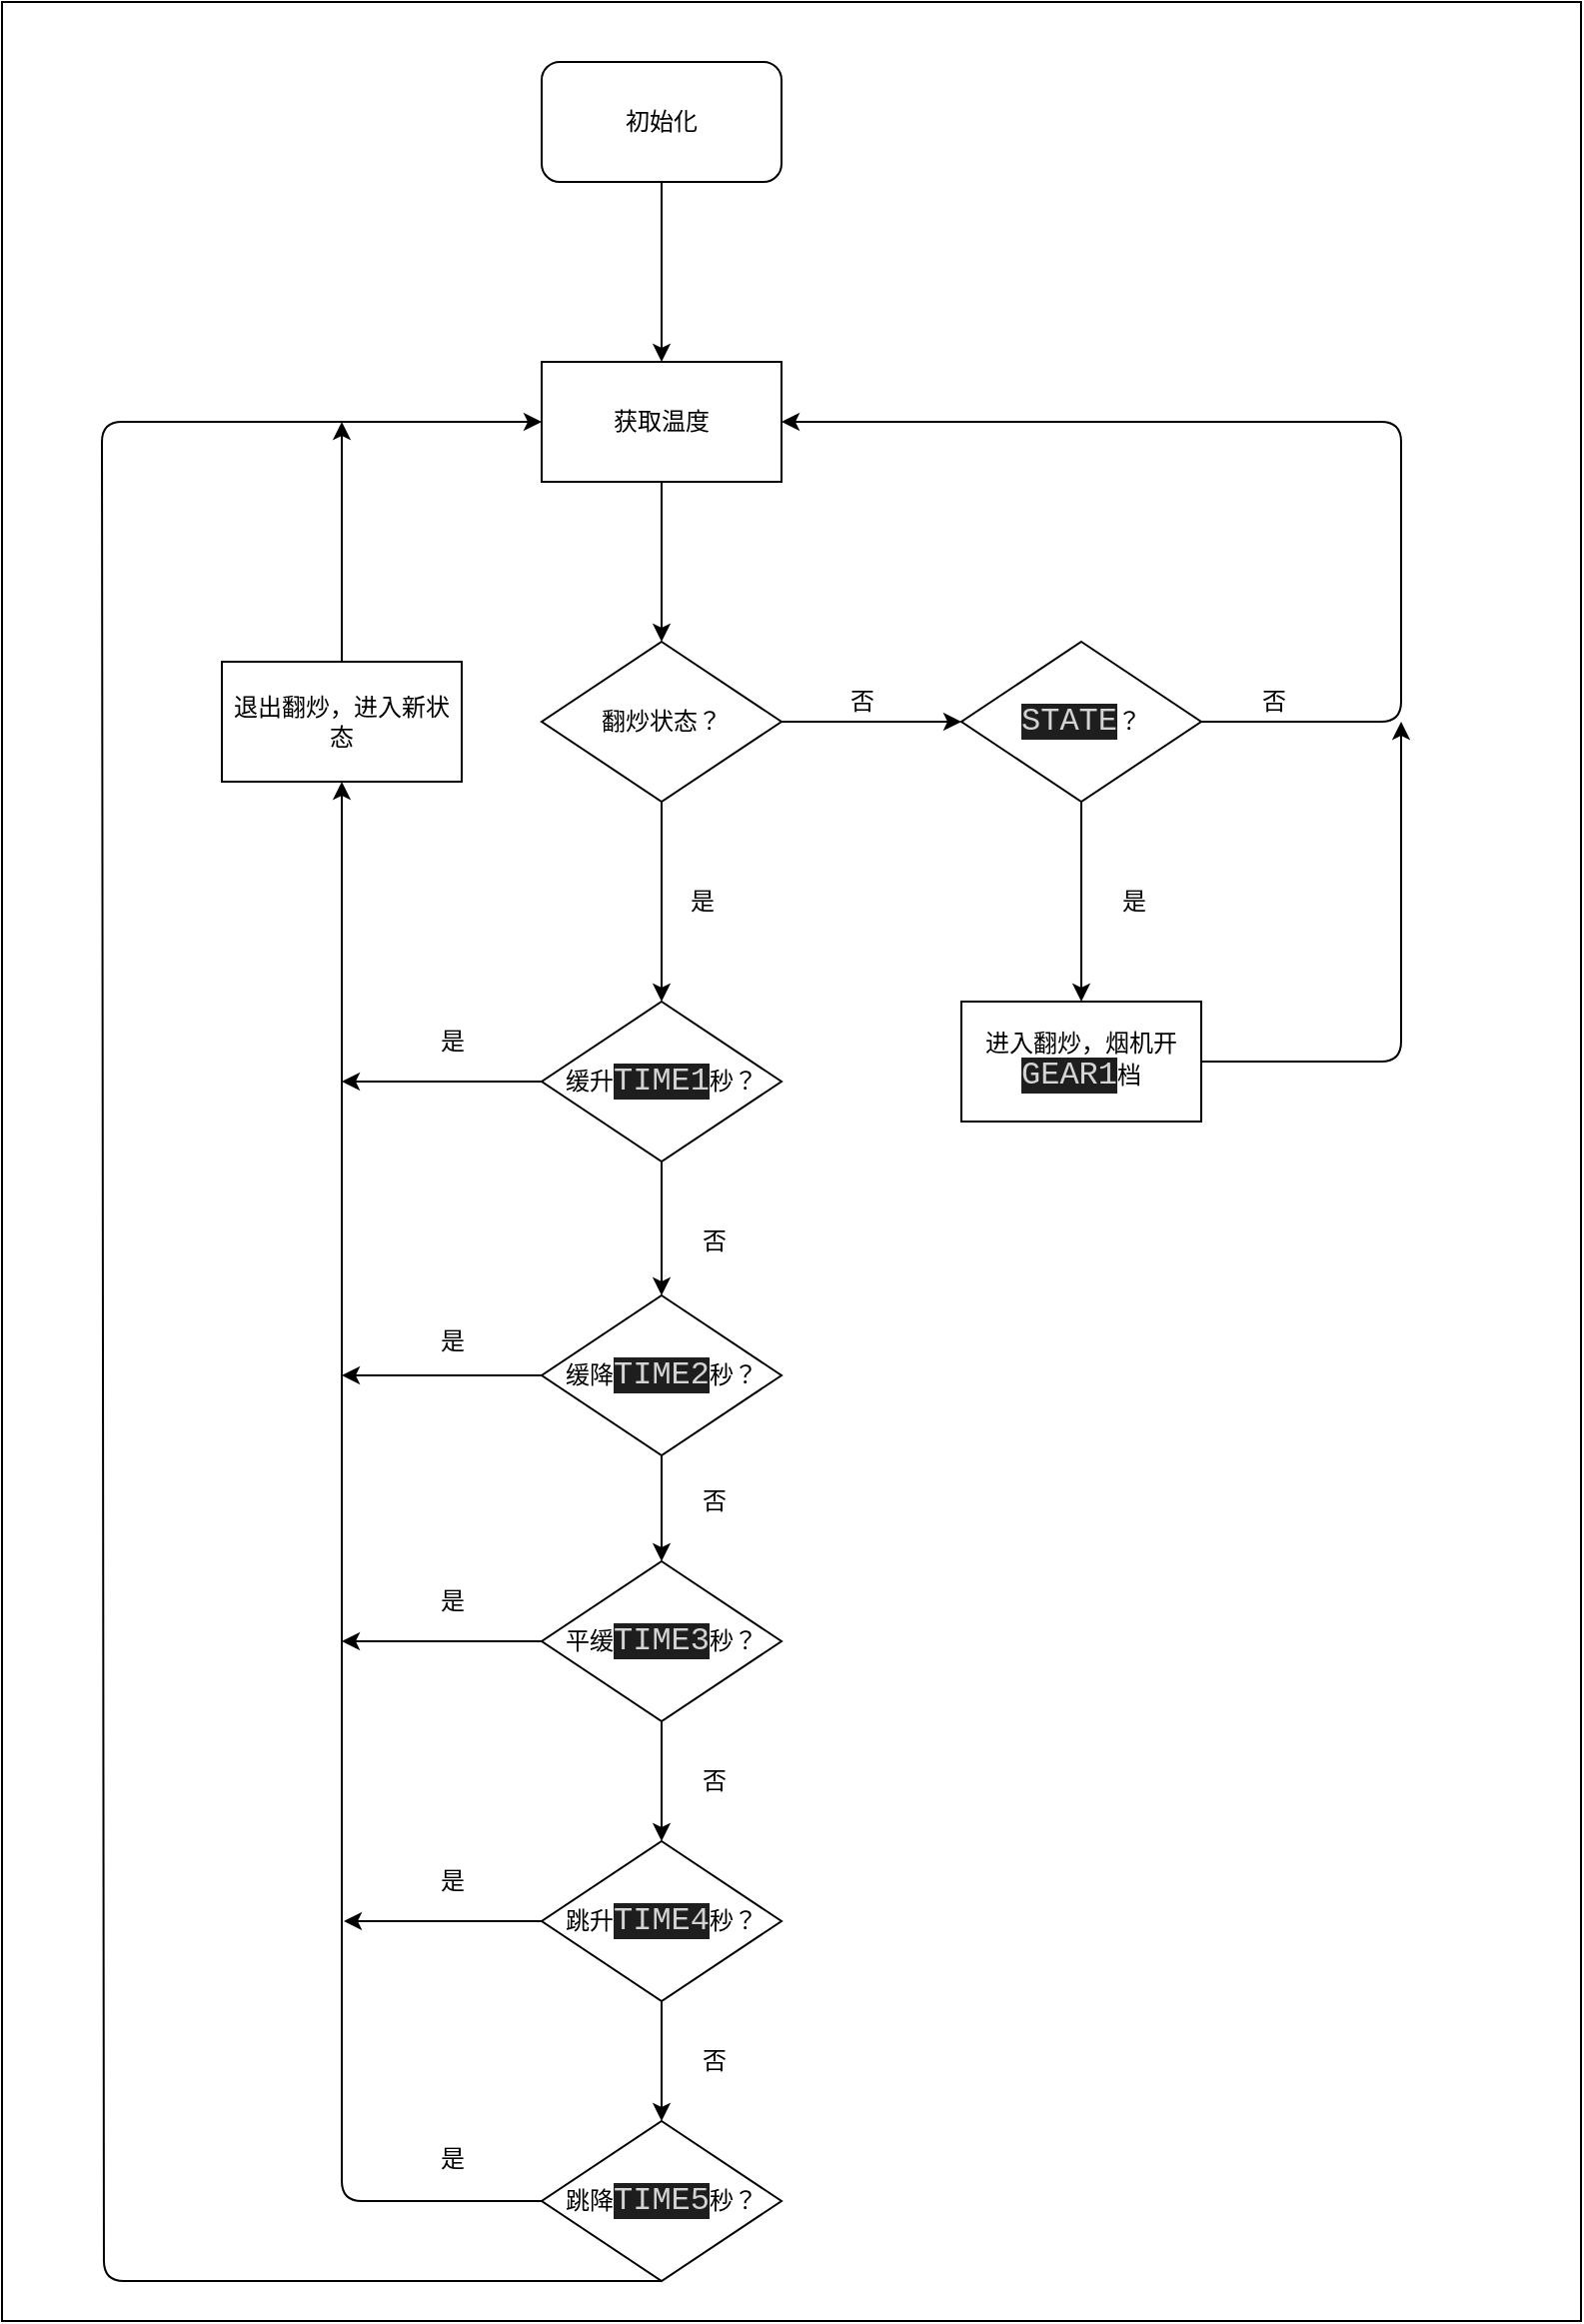 <mxfile>
    <diagram id="oLkG4HMUFFeIeyW4aU7o" name="第 1 页">
        <mxGraphModel dx="1824" dy="1150" grid="1" gridSize="10" guides="1" tooltips="1" connect="1" arrows="1" fold="1" page="1" pageScale="1" pageWidth="827" pageHeight="1169" background="none" math="0" shadow="0">
            <root>
                <mxCell id="0"/>
                <mxCell id="1" parent="0"/>
                <mxCell id="259" value="" style="rounded=0;whiteSpace=wrap;html=1;" parent="1" vertex="1">
                    <mxGeometry x="19" y="100" width="790" height="1160" as="geometry"/>
                </mxCell>
                <mxCell id="251" style="edgeStyle=none;html=1;exitX=0.5;exitY=1;exitDx=0;exitDy=0;" parent="1" source="220" target="221" edge="1">
                    <mxGeometry relative="1" as="geometry"/>
                </mxCell>
                <mxCell id="220" value="初始化" style="rounded=1;whiteSpace=wrap;html=1;" parent="1" vertex="1">
                    <mxGeometry x="289" y="130" width="120" height="60" as="geometry"/>
                </mxCell>
                <mxCell id="233" style="edgeStyle=none;html=1;exitX=0.5;exitY=1;exitDx=0;exitDy=0;" parent="1" source="221" target="225" edge="1">
                    <mxGeometry relative="1" as="geometry"/>
                </mxCell>
                <mxCell id="221" value="获取温度" style="rounded=0;whiteSpace=wrap;html=1;" parent="1" vertex="1">
                    <mxGeometry x="289" y="280" width="120" height="60" as="geometry"/>
                </mxCell>
                <mxCell id="235" style="edgeStyle=none;html=1;exitX=1;exitY=0.5;exitDx=0;exitDy=0;entryX=1;entryY=0.5;entryDx=0;entryDy=0;" parent="1" source="222" target="221" edge="1">
                    <mxGeometry relative="1" as="geometry">
                        <Array as="points">
                            <mxPoint x="719" y="460"/>
                            <mxPoint x="719" y="310"/>
                        </Array>
                    </mxGeometry>
                </mxCell>
                <mxCell id="249" style="edgeStyle=none;html=1;exitX=0.5;exitY=1;exitDx=0;exitDy=0;entryX=0.5;entryY=0;entryDx=0;entryDy=0;" parent="1" source="222" target="224" edge="1">
                    <mxGeometry relative="1" as="geometry">
                        <mxPoint x="559" y="540" as="targetPoint"/>
                    </mxGeometry>
                </mxCell>
                <mxCell id="222" value="&lt;font color=&quot;#d4d4d4&quot; face=&quot;consolas, courier new, monospace&quot;&gt;&lt;span style=&quot;font-size: 16px ; background-color: rgb(30 , 30 , 30)&quot;&gt;STATE&lt;/span&gt;&lt;/font&gt;？" style="rhombus;whiteSpace=wrap;html=1;" parent="1" vertex="1">
                    <mxGeometry x="499" y="420" width="120" height="80" as="geometry"/>
                </mxCell>
                <mxCell id="250" style="edgeStyle=none;html=1;exitX=1;exitY=0.5;exitDx=0;exitDy=0;" parent="1" source="224" edge="1">
                    <mxGeometry relative="1" as="geometry">
                        <mxPoint x="719" y="460" as="targetPoint"/>
                        <Array as="points">
                            <mxPoint x="719" y="630"/>
                        </Array>
                    </mxGeometry>
                </mxCell>
                <mxCell id="224" value="进入翻炒，烟机开&lt;span style=&quot;background-color: rgb(30 , 30 , 30) ; color: rgb(212 , 212 , 212) ; font-family: &amp;#34;consolas&amp;#34; , &amp;#34;courier new&amp;#34; , monospace ; font-size: 16px&quot;&gt;GEAR1&lt;/span&gt;&lt;span&gt;档&lt;/span&gt;" style="rounded=0;whiteSpace=wrap;html=1;" parent="1" vertex="1">
                    <mxGeometry x="499" y="600" width="120" height="60" as="geometry"/>
                </mxCell>
                <mxCell id="234" style="edgeStyle=none;html=1;exitX=1;exitY=0.5;exitDx=0;exitDy=0;" parent="1" source="225" target="222" edge="1">
                    <mxGeometry relative="1" as="geometry"/>
                </mxCell>
                <mxCell id="237" style="edgeStyle=none;html=1;exitX=0.5;exitY=1;exitDx=0;exitDy=0;" parent="1" source="225" target="226" edge="1">
                    <mxGeometry relative="1" as="geometry"/>
                </mxCell>
                <mxCell id="225" value="翻炒状态？" style="rhombus;whiteSpace=wrap;html=1;" parent="1" vertex="1">
                    <mxGeometry x="289" y="420" width="120" height="80" as="geometry"/>
                </mxCell>
                <mxCell id="238" style="edgeStyle=none;html=1;exitX=0.5;exitY=1;exitDx=0;exitDy=0;" parent="1" source="226" target="227" edge="1">
                    <mxGeometry relative="1" as="geometry"/>
                </mxCell>
                <mxCell id="245" style="edgeStyle=none;html=1;exitX=0;exitY=0.5;exitDx=0;exitDy=0;" parent="1" source="226" edge="1">
                    <mxGeometry relative="1" as="geometry">
                        <mxPoint x="189" y="640" as="targetPoint"/>
                    </mxGeometry>
                </mxCell>
                <mxCell id="226" value="缓升&lt;span style=&quot;background-color: rgb(30 , 30 , 30) ; color: rgb(212 , 212 , 212) ; font-family: &amp;#34;consolas&amp;#34; , &amp;#34;courier new&amp;#34; , monospace ; font-size: 16px&quot;&gt;TIME1&lt;/span&gt;&lt;span&gt;秒？&lt;/span&gt;" style="rhombus;whiteSpace=wrap;html=1;" parent="1" vertex="1">
                    <mxGeometry x="289" y="600" width="120" height="80" as="geometry"/>
                </mxCell>
                <mxCell id="239" style="edgeStyle=none;html=1;exitX=0.5;exitY=1;exitDx=0;exitDy=0;entryX=0.5;entryY=0;entryDx=0;entryDy=0;" parent="1" source="227" target="228" edge="1">
                    <mxGeometry relative="1" as="geometry"/>
                </mxCell>
                <mxCell id="246" style="edgeStyle=none;html=1;exitX=0;exitY=0.5;exitDx=0;exitDy=0;" parent="1" source="227" edge="1">
                    <mxGeometry relative="1" as="geometry">
                        <mxPoint x="189" y="787" as="targetPoint"/>
                    </mxGeometry>
                </mxCell>
                <mxCell id="227" value="缓降&lt;span style=&quot;background-color: rgb(30 , 30 , 30) ; color: rgb(212 , 212 , 212) ; font-family: &amp;#34;consolas&amp;#34; , &amp;#34;courier new&amp;#34; , monospace ; font-size: 16px&quot;&gt;TIME2&lt;/span&gt;&lt;span&gt;秒？&lt;/span&gt;" style="rhombus;whiteSpace=wrap;html=1;" parent="1" vertex="1">
                    <mxGeometry x="289" y="747" width="120" height="80" as="geometry"/>
                </mxCell>
                <mxCell id="240" style="edgeStyle=none;html=1;exitX=0.5;exitY=1;exitDx=0;exitDy=0;entryX=0.5;entryY=0;entryDx=0;entryDy=0;" parent="1" source="228" target="229" edge="1">
                    <mxGeometry relative="1" as="geometry">
                        <mxPoint x="349" y="1010" as="targetPoint"/>
                    </mxGeometry>
                </mxCell>
                <mxCell id="247" style="edgeStyle=none;html=1;exitX=0;exitY=0.5;exitDx=0;exitDy=0;" parent="1" source="228" edge="1">
                    <mxGeometry relative="1" as="geometry">
                        <mxPoint x="189" y="920" as="targetPoint"/>
                    </mxGeometry>
                </mxCell>
                <mxCell id="228" value="平缓&lt;span style=&quot;background-color: rgb(30 , 30 , 30) ; color: rgb(212 , 212 , 212) ; font-family: &amp;#34;consolas&amp;#34; , &amp;#34;courier new&amp;#34; , monospace ; font-size: 16px&quot;&gt;TIME3&lt;/span&gt;&lt;span&gt;秒？&lt;/span&gt;" style="rhombus;whiteSpace=wrap;html=1;" parent="1" vertex="1">
                    <mxGeometry x="289" y="880" width="120" height="80" as="geometry"/>
                </mxCell>
                <mxCell id="242" style="edgeStyle=none;html=1;exitX=0.5;exitY=1;exitDx=0;exitDy=0;entryX=0.5;entryY=0;entryDx=0;entryDy=0;" parent="1" source="229" target="230" edge="1">
                    <mxGeometry relative="1" as="geometry"/>
                </mxCell>
                <mxCell id="244" style="edgeStyle=none;html=1;entryX=0.5;entryY=1;entryDx=0;entryDy=0;exitX=0;exitY=0.5;exitDx=0;exitDy=0;" parent="1" source="230" target="232" edge="1">
                    <mxGeometry relative="1" as="geometry">
                        <Array as="points">
                            <mxPoint x="189" y="1200"/>
                            <mxPoint x="189" y="1060"/>
                        </Array>
                    </mxGeometry>
                </mxCell>
                <mxCell id="260" style="edgeStyle=none;html=1;exitX=0;exitY=0.5;exitDx=0;exitDy=0;" parent="1" source="229" edge="1">
                    <mxGeometry relative="1" as="geometry">
                        <mxPoint x="190" y="1060" as="targetPoint"/>
                    </mxGeometry>
                </mxCell>
                <mxCell id="229" value="跳升&lt;span style=&quot;background-color: rgb(30 , 30 , 30) ; color: rgb(212 , 212 , 212) ; font-family: &amp;#34;consolas&amp;#34; , &amp;#34;courier new&amp;#34; , monospace ; font-size: 16px&quot;&gt;TIME4&lt;/span&gt;&lt;span&gt;秒？&lt;/span&gt;" style="rhombus;whiteSpace=wrap;html=1;" parent="1" vertex="1">
                    <mxGeometry x="289" y="1020" width="120" height="80" as="geometry"/>
                </mxCell>
                <mxCell id="243" style="edgeStyle=none;html=1;exitX=0.5;exitY=1;exitDx=0;exitDy=0;entryX=0;entryY=0.5;entryDx=0;entryDy=0;" parent="1" source="230" target="221" edge="1">
                    <mxGeometry relative="1" as="geometry">
                        <Array as="points">
                            <mxPoint x="70" y="1240"/>
                            <mxPoint x="69" y="310"/>
                        </Array>
                    </mxGeometry>
                </mxCell>
                <mxCell id="230" value="跳降&lt;span style=&quot;background-color: rgb(30 , 30 , 30) ; color: rgb(212 , 212 , 212) ; font-family: &amp;#34;consolas&amp;#34; , &amp;#34;courier new&amp;#34; , monospace ; font-size: 16px&quot;&gt;TIME5&lt;/span&gt;&lt;span&gt;秒？&lt;/span&gt;" style="rhombus;whiteSpace=wrap;html=1;" parent="1" vertex="1">
                    <mxGeometry x="289" y="1160" width="120" height="80" as="geometry"/>
                </mxCell>
                <mxCell id="248" style="edgeStyle=none;html=1;exitX=0.5;exitY=0;exitDx=0;exitDy=0;" parent="1" source="232" edge="1">
                    <mxGeometry relative="1" as="geometry">
                        <mxPoint x="189" y="310" as="targetPoint"/>
                    </mxGeometry>
                </mxCell>
                <mxCell id="232" value="退出翻炒，进入新状态" style="rounded=0;whiteSpace=wrap;html=1;" parent="1" vertex="1">
                    <mxGeometry x="129" y="430" width="120" height="60" as="geometry"/>
                </mxCell>
                <mxCell id="253" value="否" style="text;html=1;align=center;verticalAlign=middle;resizable=0;points=[];autosize=1;strokeColor=none;fillColor=none;" parent="1" vertex="1">
                    <mxGeometry x="434" y="440" width="30" height="20" as="geometry"/>
                </mxCell>
                <mxCell id="254" value="是" style="text;html=1;align=center;verticalAlign=middle;resizable=0;points=[];autosize=1;strokeColor=none;fillColor=none;" parent="1" vertex="1">
                    <mxGeometry x="354" y="540" width="30" height="20" as="geometry"/>
                </mxCell>
                <mxCell id="255" value="是" style="text;html=1;align=center;verticalAlign=middle;resizable=0;points=[];autosize=1;strokeColor=none;fillColor=none;" parent="1" vertex="1">
                    <mxGeometry x="229" y="610" width="30" height="20" as="geometry"/>
                </mxCell>
                <mxCell id="256" value="是" style="text;html=1;align=center;verticalAlign=middle;resizable=0;points=[];autosize=1;strokeColor=none;fillColor=none;" parent="1" vertex="1">
                    <mxGeometry x="229" y="760" width="30" height="20" as="geometry"/>
                </mxCell>
                <mxCell id="257" value="是" style="text;html=1;align=center;verticalAlign=middle;resizable=0;points=[];autosize=1;strokeColor=none;fillColor=none;" parent="1" vertex="1">
                    <mxGeometry x="229" y="890" width="30" height="20" as="geometry"/>
                </mxCell>
                <mxCell id="258" value="是" style="text;html=1;align=center;verticalAlign=middle;resizable=0;points=[];autosize=1;strokeColor=none;fillColor=none;" parent="1" vertex="1">
                    <mxGeometry x="229" y="1030" width="30" height="20" as="geometry"/>
                </mxCell>
                <mxCell id="261" value="是" style="text;html=1;align=center;verticalAlign=middle;resizable=0;points=[];autosize=1;strokeColor=none;fillColor=none;" parent="1" vertex="1">
                    <mxGeometry x="229" y="1169" width="30" height="20" as="geometry"/>
                </mxCell>
                <mxCell id="262" value="是" style="text;html=1;align=center;verticalAlign=middle;resizable=0;points=[];autosize=1;strokeColor=none;fillColor=none;" parent="1" vertex="1">
                    <mxGeometry x="570" y="540" width="30" height="20" as="geometry"/>
                </mxCell>
                <mxCell id="263" value="否" style="text;html=1;align=center;verticalAlign=middle;resizable=0;points=[];autosize=1;strokeColor=none;fillColor=none;" parent="1" vertex="1">
                    <mxGeometry x="640" y="440" width="30" height="20" as="geometry"/>
                </mxCell>
                <mxCell id="264" value="否" style="text;html=1;align=center;verticalAlign=middle;resizable=0;points=[];autosize=1;strokeColor=none;fillColor=none;" parent="1" vertex="1">
                    <mxGeometry x="360" y="710" width="30" height="20" as="geometry"/>
                </mxCell>
                <mxCell id="265" value="否" style="text;html=1;align=center;verticalAlign=middle;resizable=0;points=[];autosize=1;strokeColor=none;fillColor=none;" parent="1" vertex="1">
                    <mxGeometry x="360" y="840" width="30" height="20" as="geometry"/>
                </mxCell>
                <mxCell id="266" value="否" style="text;html=1;align=center;verticalAlign=middle;resizable=0;points=[];autosize=1;strokeColor=none;fillColor=none;" parent="1" vertex="1">
                    <mxGeometry x="360" y="980" width="30" height="20" as="geometry"/>
                </mxCell>
                <mxCell id="269" value="否" style="text;html=1;align=center;verticalAlign=middle;resizable=0;points=[];autosize=1;strokeColor=none;fillColor=none;" parent="1" vertex="1">
                    <mxGeometry x="360" y="1120" width="30" height="20" as="geometry"/>
                </mxCell>
            </root>
        </mxGraphModel>
    </diagram>
</mxfile>